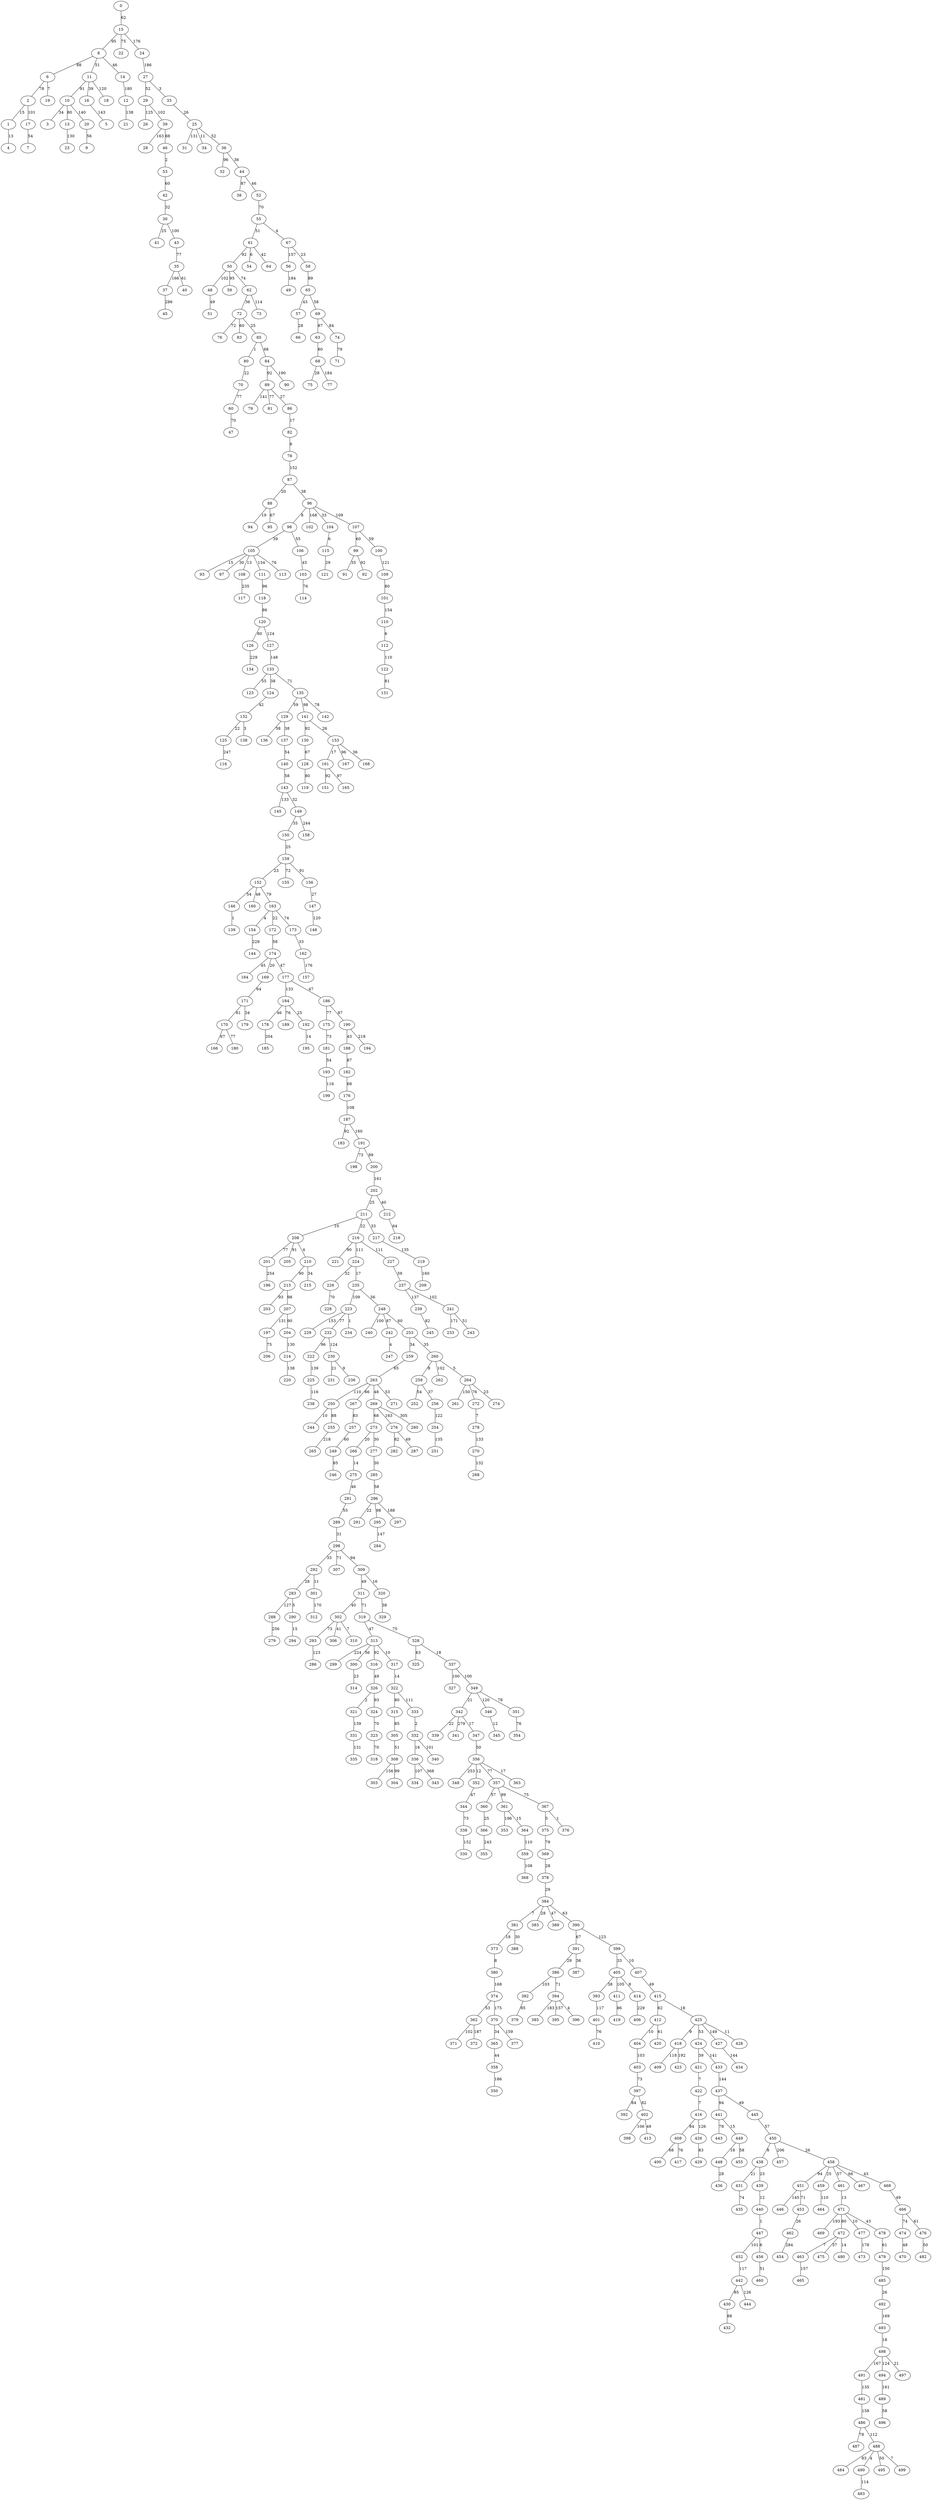 strict graph G {
0;
1;
2;
3;
4;
5;
6;
7;
8;
9;
10;
11;
12;
13;
14;
15;
16;
17;
18;
19;
20;
21;
22;
23;
24;
25;
26;
27;
28;
29;
30;
31;
32;
33;
34;
35;
36;
37;
38;
39;
40;
41;
42;
43;
44;
45;
46;
47;
48;
49;
50;
51;
52;
53;
54;
55;
56;
57;
58;
59;
60;
61;
62;
63;
64;
65;
66;
67;
68;
69;
70;
71;
72;
73;
74;
75;
76;
77;
78;
79;
80;
81;
82;
83;
84;
85;
86;
87;
88;
89;
90;
91;
92;
93;
94;
95;
96;
97;
98;
99;
100;
101;
102;
103;
104;
105;
106;
107;
108;
109;
110;
111;
112;
113;
114;
115;
116;
117;
118;
119;
120;
121;
122;
123;
124;
125;
126;
127;
128;
129;
130;
131;
132;
133;
134;
135;
136;
137;
138;
139;
140;
141;
142;
143;
144;
145;
146;
147;
148;
149;
150;
151;
152;
153;
154;
155;
156;
157;
158;
159;
160;
161;
162;
163;
164;
165;
166;
167;
168;
169;
170;
171;
172;
173;
174;
175;
176;
177;
178;
179;
180;
181;
182;
183;
184;
185;
186;
187;
188;
189;
190;
191;
192;
193;
194;
195;
196;
197;
198;
199;
200;
201;
202;
203;
204;
205;
206;
207;
208;
209;
210;
211;
212;
213;
214;
215;
216;
217;
218;
219;
220;
221;
222;
223;
224;
225;
226;
227;
228;
229;
230;
231;
232;
233;
234;
235;
236;
237;
238;
239;
240;
241;
242;
243;
244;
245;
246;
247;
248;
249;
250;
251;
252;
253;
254;
255;
256;
257;
258;
259;
260;
261;
262;
263;
264;
265;
266;
267;
268;
269;
270;
271;
272;
273;
274;
275;
276;
277;
278;
279;
280;
281;
282;
283;
284;
285;
286;
287;
288;
289;
290;
291;
292;
293;
294;
295;
296;
297;
298;
299;
300;
301;
302;
303;
304;
305;
306;
307;
308;
309;
310;
311;
312;
313;
314;
315;
316;
317;
318;
319;
320;
321;
322;
323;
324;
325;
326;
327;
328;
329;
330;
331;
332;
333;
334;
335;
336;
337;
338;
339;
340;
341;
342;
343;
344;
345;
346;
347;
348;
349;
350;
351;
352;
353;
354;
355;
356;
357;
358;
359;
360;
361;
362;
363;
364;
365;
366;
367;
368;
369;
370;
371;
372;
373;
374;
375;
376;
377;
378;
379;
380;
381;
382;
383;
384;
385;
386;
387;
388;
389;
390;
391;
392;
393;
394;
395;
396;
397;
398;
399;
400;
401;
402;
403;
404;
405;
406;
407;
408;
409;
410;
411;
412;
413;
414;
415;
416;
417;
418;
419;
420;
421;
422;
423;
424;
425;
426;
427;
428;
429;
430;
431;
432;
433;
434;
435;
436;
437;
438;
439;
440;
441;
442;
443;
444;
445;
446;
447;
448;
449;
450;
451;
452;
453;
454;
455;
456;
457;
458;
459;
460;
461;
462;
463;
464;
465;
466;
467;
468;
469;
470;
471;
472;
473;
474;
475;
476;
477;
478;
479;
480;
481;
482;
483;
484;
485;
486;
487;
488;
489;
490;
491;
492;
493;
494;
495;
496;
497;
498;
499;
99 -- 91  [label=35];
186 -- 190  [label=87];
61 -- 54  [label=6];
61 -- 50  [label=92];
288 -- 279  [label=256];
211 -- 216  [label=22];
232 -- 230  [label=124];
96 -- 98  [label=8];
260 -- 258  [label=8];
412 -- 420  [label=61];
381 -- 373  [label=18];
394 -- 396  [label=4];
349 -- 342  [label=21];
107 -- 100  [label=59];
78 -- 87  [label=152];
105 -- 113  [label=76];
481 -- 486  [label=158];
100 -- 109  [label=121];
486 -- 487  [label=78];
141 -- 130  [label=92];
159 -- 152  [label=23];
11 -- 16  [label=39];
27 -- 33  [label=3];
479 -- 485  [label=150];
98 -- 105  [label=39];
15 -- 22  [label=75];
211 -- 208  [label=10];
298 -- 307  [label=71];
356 -- 363  [label=17];
210 -- 215  [label=34];
153 -- 168  [label=36];
96 -- 107  [label=109];
72 -- 85  [label=25];
250 -- 255  [label=88];
122 -- 131  [label=81];
133 -- 124  [label=38];
216 -- 227  [label=111];
292 -- 301  [label=11];
65 -- 57  [label=43];
302 -- 293  [label=73];
425 -- 428  [label=11];
313 -- 300  [label=56];
295 -- 284  [label=147];
358 -- 350  [label=186];
266 -- 275  [label=14];
105 -- 97  [label=30];
474 -- 470  [label=48];
485 -- 492  [label=26];
308 -- 303  [label=156];
250 -- 244  [label=10];
213 -- 207  [label=98];
364 -- 359  [label=110];
433 -- 437  [label=144];
462 -- 454  [label=284];
216 -- 224  [label=111];
418 -- 409  [label=118];
328 -- 325  [label=63];
488 -- 499  [label=7];
259 -- 263  [label=65];
466 -- 474  [label=74];
263 -- 271  [label=53];
20 -- 9  [label=56];
453 -- 462  [label=26];
36 -- 32  [label=96];
80 -- 70  [label=22];
296 -- 297  [label=188];
320 -- 329  [label=38];
458 -- 467  [label=66];
230 -- 236  [label=9];
174 -- 177  [label=47];
367 -- 375  [label=5];
193 -- 199  [label=116];
10 -- 3  [label=34];
337 -- 327  [label=100];
342 -- 347  [label=17];
30 -- 41  [label=25];
369 -- 378  [label=28];
177 -- 184  [label=133];
235 -- 223  [label=109];
278 -- 270  [label=133];
63 -- 68  [label=80];
127 -- 133  [label=148];
103 -- 114  [label=76];
270 -- 268  [label=132];
13 -- 23  [label=130];
105 -- 108  [label=13];
50 -- 59  [label=95];
104 -- 115  [label=6];
62 -- 72  [label=36];
105 -- 93  [label=15];
118 -- 120  [label=86];
322 -- 333  [label=111];
321 -- 331  [label=139];
489 -- 496  [label=58];
208 -- 210  [label=4];
451 -- 453  [label=71];
125 -- 116  [label=247];
141 -- 153  [label=26];
283 -- 288  [label=127];
14 -- 12  [label=180];
342 -- 339  [label=22];
176 -- 187  [label=108];
72 -- 76  [label=72];
384 -- 390  [label=63];
98 -- 106  [label=55];
275 -- 281  [label=46];
277 -- 285  [label=30];
2 -- 17  [label=101];
207 -- 204  [label=90];
248 -- 242  [label=87];
242 -- 247  [label=4];
356 -- 357  [label=77];
227 -- 237  [label=59];
426 -- 429  [label=83];
276 -- 287  [label=49];
458 -- 468  [label=43];
298 -- 309  [label=94];
397 -- 402  [label=82];
89 -- 86  [label=27];
381 -- 388  [label=30];
494 -- 489  [label=161];
178 -- 185  [label=204];
39 -- 46  [label=88];
120 -- 127  [label=124];
403 -- 397  [label=73];
357 -- 367  [label=75];
169 -- 171  [label=64];
331 -- 335  [label=131];
235 -- 248  [label=56];
390 -- 391  [label=67];
408 -- 400  [label=68];
442 -- 430  [label=85];
12 -- 21  [label=138];
202 -- 212  [label=40];
289 -- 298  [label=31];
258 -- 256  [label=37];
461 -- 471  [label=13];
67 -- 58  [label=23];
281 -- 289  [label=55];
311 -- 319  [label=71];
362 -- 371  [label=102];
17 -- 7  [label=54];
313 -- 317  [label=10];
360 -- 366  [label=25];
6 -- 19  [label=7];
472 -- 480  [label=14];
305 -- 308  [label=51];
308 -- 304  [label=99];
447 -- 456  [label=6];
239 -- 245  [label=82];
50 -- 48  [label=102];
154 -- 144  [label=229];
171 -- 170  [label=61];
362 -- 372  [label=187];
241 -- 233  [label=171];
152 -- 160  [label=48];
488 -- 495  [label=50];
263 -- 250  [label=110];
402 -- 413  [label=49];
25 -- 31  [label=131];
223 -- 232  [label=77];
223 -- 234  [label=1];
449 -- 455  [label=58];
296 -- 295  [label=98];
87 -- 96  [label=38];
161 -- 165  [label=97];
458 -- 461  [label=57];
300 -- 314  [label=23];
344 -- 338  [label=73];
498 -- 494  [label=124];
361 -- 353  [label=196];
356 -- 348  [label=253];
257 -- 249  [label=60];
397 -- 392  [label=84];
70 -- 60  [label=77];
296 -- 291  [label=22];
29 -- 39  [label=102];
210 -- 213  [label=90];
357 -- 360  [label=57];
8 -- 11  [label=51];
347 -- 356  [label=50];
15 -- 24  [label=176];
241 -- 243  [label=51];
192 -- 195  [label=14];
472 -- 463  [label=7];
68 -- 77  [label=184];
39 -- 28  [label=163];
498 -- 497  [label=21];
361 -- 364  [label=15];
458 -- 451  [label=94];
365 -- 358  [label=44];
88 -- 95  [label=67];
222 -- 225  [label=139];
448 -- 436  [label=28];
471 -- 478  [label=43];
302 -- 310  [label=7];
42 -- 30  [label=32];
225 -- 238  [label=116];
248 -- 253  [label=60];
182 -- 176  [label=68];
253 -- 260  [label=35];
10 -- 20  [label=140];
315 -- 305  [label=85];
85 -- 80  [label=1];
493 -- 498  [label=18];
472 -- 475  [label=37];
401 -- 410  [label=76];
30 -- 43  [label=100];
405 -- 411  [label=105];
153 -- 161  [label=17];
366 -- 355  [label=243];
35 -- 37  [label=166];
256 -- 254  [label=122];
56 -- 49  [label=184];
309 -- 320  [label=16];
224 -- 235  [label=17];
208 -- 201  [label=77];
37 -- 45  [label=286];
449 -- 448  [label=18];
421 -- 422  [label=7];
8 -- 6  [label=88];
260 -- 262  [label=102];
336 -- 334  [label=107];
214 -- 220  [label=138];
422 -- 416  [label=7];
230 -- 231  [label=21];
172 -- 174  [label=58];
86 -- 82  [label=17];
249 -- 246  [label=85];
342 -- 341  [label=279];
491 -- 481  [label=135];
248 -- 240  [label=100];
52 -- 55  [label=70];
450 -- 458  [label=26];
149 -- 158  [label=244];
15 -- 8  [label=95];
143 -- 149  [label=32];
415 -- 425  [label=18];
425 -- 427  [label=149];
126 -- 134  [label=229];
186 -- 175  [label=77];
399 -- 407  [label=10];
450 -- 457  [label=206];
130 -- 128  [label=67];
135 -- 129  [label=59];
264 -- 261  [label=150];
323 -- 318  [label=70];
150 -- 159  [label=25];
29 -- 26  [label=125];
374 -- 370  [label=175];
445 -- 450  [label=57];
129 -- 136  [label=58];
317 -- 322  [label=14];
477 -- 473  [label=178];
112 -- 122  [label=110];
89 -- 79  [label=141];
62 -- 73  [label=114];
431 -- 435  [label=74];
105 -- 111  [label=134];
391 -- 386  [label=29];
190 -- 194  [label=218];
290 -- 294  [label=15];
181 -- 193  [label=54];
285 -- 296  [label=58];
67 -- 56  [label=157];
301 -- 312  [label=170];
2 -- 1  [label=15];
293 -- 286  [label=123];
412 -- 404  [label=10];
237 -- 241  [label=102];
107 -- 99  [label=60];
356 -- 352  [label=12];
255 -- 265  [label=218];
207 -- 197  [label=131];
263 -- 269  [label=48];
264 -- 274  [label=23];
11 -- 10  [label=91];
211 -- 217  [label=33];
254 -- 251  [label=135];
292 -- 283  [label=28];
177 -- 186  [label=47];
202 -- 211  [label=25];
386 -- 394  [label=71];
458 -- 459  [label=25];
394 -- 385  [label=183];
370 -- 377  [label=159];
386 -- 382  [label=103];
490 -- 483  [label=114];
162 -- 157  [label=176];
459 -- 464  [label=110];
466 -- 476  [label=61];
143 -- 145  [label=133];
87 -- 88  [label=20];
438 -- 431  [label=21];
311 -- 302  [label=40];
0 -- 15  [label=62];
50 -- 62  [label=74];
128 -- 119  [label=80];
159 -- 155  [label=72];
46 -- 53  [label=2];
424 -- 433  [label=141];
269 -- 276  [label=163];
319 -- 313  [label=47];
226 -- 228  [label=70];
411 -- 419  [label=86];
267 -- 257  [label=83];
44 -- 38  [label=87];
384 -- 383  [label=28];
135 -- 142  [label=78];
313 -- 299  [label=224];
440 -- 447  [label=1];
25 -- 36  [label=52];
273 -- 277  [label=30];
357 -- 361  [label=89];
326 -- 321  [label=2];
390 -- 399  [label=123];
184 -- 192  [label=25];
352 -- 344  [label=47];
133 -- 135  [label=71];
115 -- 121  [label=29];
316 -- 326  [label=49];
452 -- 442  [label=117];
269 -- 280  [label=305];
217 -- 219  [label=135];
208 -- 205  [label=91];
313 -- 316  [label=92];
328 -- 337  [label=18];
336 -- 343  [label=368];
72 -- 83  [label=60];
197 -- 206  [label=75];
184 -- 178  [label=46];
488 -- 490  [label=4];
373 -- 380  [label=8];
382 -- 379  [label=85];
402 -- 398  [label=106];
173 -- 162  [label=33];
53 -- 42  [label=60];
213 -- 203  [label=93];
404 -- 403  [label=103];
438 -- 439  [label=23];
188 -- 182  [label=87];
204 -- 214  [label=130];
370 -- 365  [label=34];
273 -- 266  [label=20];
55 -- 61  [label=51];
60 -- 47  [label=70];
298 -- 292  [label=33];
391 -- 387  [label=36];
349 -- 346  [label=120];
394 -- 395  [label=157];
418 -- 423  [label=192];
25 -- 34  [label=11];
149 -- 150  [label=35];
322 -- 315  [label=80];
99 -- 92  [label=92];
332 -- 336  [label=16];
153 -- 167  [label=96];
11 -- 18  [label=120];
16 -- 5  [label=143];
201 -- 196  [label=254];
8 -- 14  [label=46];
190 -- 188  [label=43];
408 -- 417  [label=76];
170 -- 166  [label=67];
96 -- 102  [label=168];
174 -- 169  [label=20];
89 -- 81  [label=77];
437 -- 441  [label=94];
200 -- 202  [label=161];
191 -- 200  [label=99];
6 -- 2  [label=78];
338 -- 330  [label=152];
152 -- 146  [label=54];
48 -- 51  [label=49];
84 -- 89  [label=92];
36 -- 44  [label=36];
106 -- 103  [label=45];
263 -- 267  [label=66];
264 -- 272  [label=76];
33 -- 25  [label=26];
35 -- 40  [label=61];
163 -- 154  [label=4];
156 -- 147  [label=27];
309 -- 311  [label=49];
333 -- 332  [label=2];
337 -- 349  [label=100];
399 -- 405  [label=33];
416 -- 426  [label=126];
414 -- 406  [label=229];
187 -- 191  [label=160];
1 -- 4  [label=13];
367 -- 376  [label=1];
58 -- 65  [label=89];
378 -- 384  [label=29];
359 -- 368  [label=108];
471 -- 472  [label=80];
468 -- 466  [label=49];
219 -- 209  [label=160];
427 -- 434  [label=144];
137 -- 140  [label=54];
140 -- 143  [label=58];
374 -- 362  [label=53];
471 -- 469  [label=193];
163 -- 173  [label=74];
258 -- 252  [label=54];
451 -- 446  [label=145];
65 -- 69  [label=58];
237 -- 239  [label=137];
146 -- 139  [label=1];
184 -- 189  [label=76];
442 -- 444  [label=126];
380 -- 374  [label=168];
283 -- 290  [label=5];
302 -- 306  [label=41];
253 -- 259  [label=34];
159 -- 156  [label=91];
61 -- 64  [label=42];
212 -- 218  [label=64];
57 -- 66  [label=28];
223 -- 229  [label=153];
384 -- 381  [label=7];
85 -- 84  [label=68];
405 -- 414  [label=8];
152 -- 163  [label=79];
111 -- 118  [label=96];
187 -- 183  [label=92];
425 -- 424  [label=53];
171 -- 179  [label=34];
276 -- 282  [label=82];
108 -- 117  [label=235];
456 -- 460  [label=51];
135 -- 141  [label=98];
74 -- 71  [label=79];
133 -- 123  [label=55];
10 -- 13  [label=80];
69 -- 74  [label=84];
415 -- 412  [label=62];
82 -- 78  [label=6];
346 -- 345  [label=12];
175 -- 181  [label=73];
476 -- 482  [label=50];
439 -- 440  [label=12];
191 -- 198  [label=73];
498 -- 491  [label=167];
132 -- 125  [label=22];
405 -- 393  [label=38];
232 -- 222  [label=96];
124 -- 132  [label=42];
416 -- 408  [label=84];
110 -- 112  [label=6];
375 -- 369  [label=79];
120 -- 126  [label=80];
478 -- 479  [label=61];
132 -- 138  [label=3];
447 -- 452  [label=101];
272 -- 278  [label=7];
69 -- 63  [label=87];
216 -- 221  [label=90];
163 -- 172  [label=22];
430 -- 432  [label=88];
488 -- 484  [label=83];
44 -- 52  [label=46];
161 -- 151  [label=92];
437 -- 445  [label=49];
492 -- 493  [label=169];
486 -- 488  [label=112];
425 -- 418  [label=9];
174 -- 164  [label=45];
407 -- 415  [label=49];
319 -- 328  [label=75];
471 -- 477  [label=10];
84 -- 90  [label=190];
424 -- 421  [label=39];
129 -- 137  [label=38];
147 -- 148  [label=120];
351 -- 354  [label=76];
324 -- 323  [label=70];
55 -- 67  [label=4];
224 -- 226  [label=32];
441 -- 449  [label=15];
68 -- 75  [label=28];
27 -- 29  [label=52];
393 -- 401  [label=117];
88 -- 94  [label=19];
260 -- 264  [label=5];
463 -- 465  [label=157];
384 -- 389  [label=47];
43 -- 35  [label=77];
101 -- 110  [label=154];
24 -- 27  [label=186];
96 -- 104  [label=33];
441 -- 443  [label=78];
109 -- 101  [label=80];
170 -- 180  [label=77];
269 -- 273  [label=68];
450 -- 438  [label=8];
349 -- 351  [label=78];
326 -- 324  [label=93];
332 -- 340  [label=101];
}
